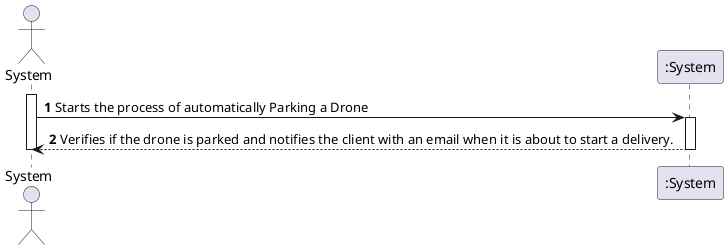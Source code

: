 @startuml
autonumber
actor "System" as SIS

activate SIS
SIS -> ":System" : Starts the process of automatically Parking a Drone
activate ":System"
":System" --> SIS : Verifies if the drone is parked and notifies the client with an email when it is about to start a delivery.
deactivate ":System"

deactivate SIS
@enduml
